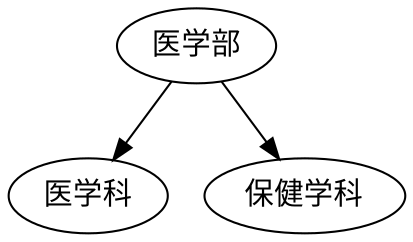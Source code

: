 // The Round Table
digraph "hello world" {
	"医学科"
	"保健学科"
	"医学部" -> "医学科"
	"医学部" -> "保健学科"
	overlap=false
}
